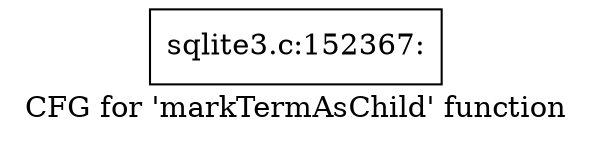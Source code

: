 digraph "CFG for 'markTermAsChild' function" {
	label="CFG for 'markTermAsChild' function";

	Node0x55c0f95cc890 [shape=record,label="{sqlite3.c:152367:}"];
}

